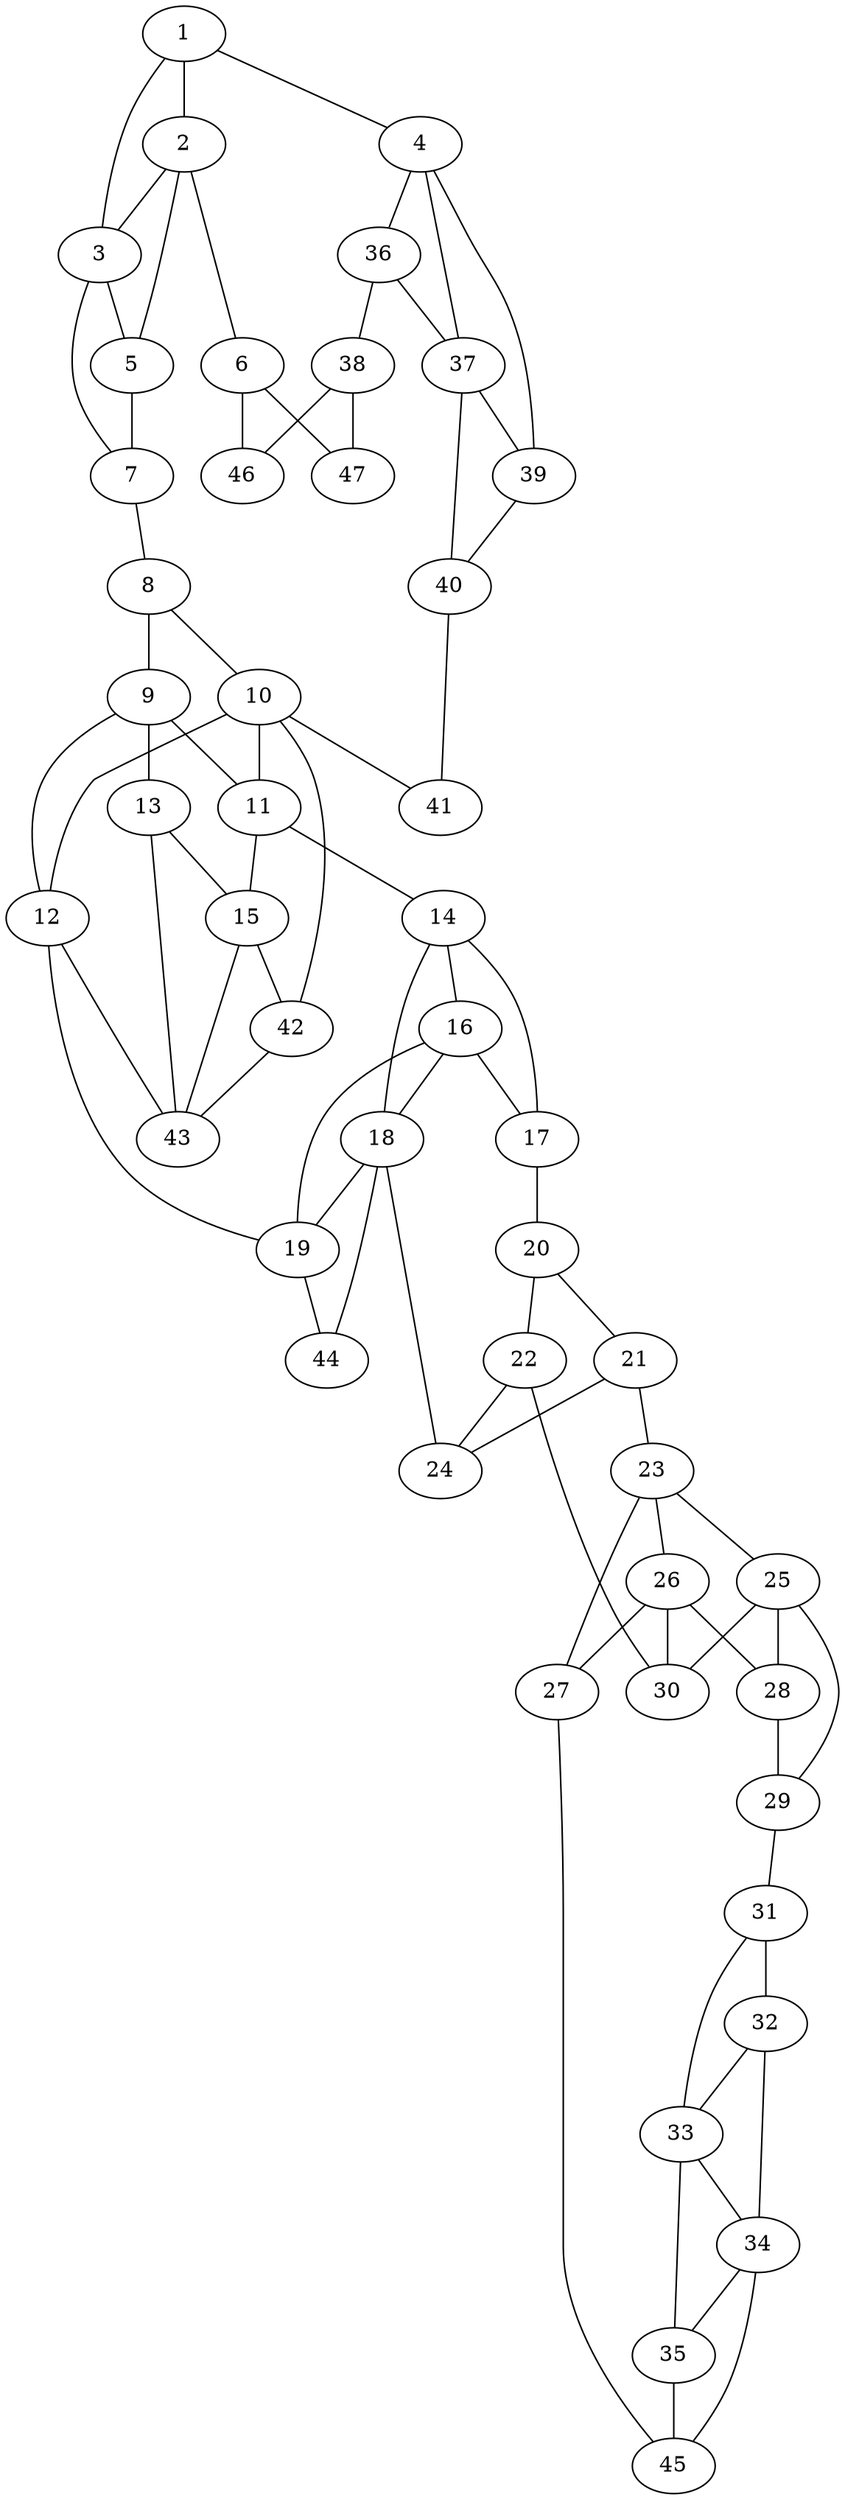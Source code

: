 graph {
1--2;
1--3;
1--4;
2--3;
2--5;
2--6;
3--5;
3--7;
5--7;
7--8;
8--9;
8--10;
9--11;
9--12;
9--13;
11--14;
10--11;
11--15;
14--16;
14--17;
14--18;
16--17;
16--19;
16--18;
17--20;
20--21;
20--22;
21--23;
21--24;
23--25;
23--26;
23--27;
25--28;
25--29;
25--30;
28--29;
26--28;
29--31;
31--32;
31--33;
32--33;
32--34;
33--35;
33--34;
4--36;
36--37;
36--38;
4--37;
4--39;
37--39;
37--40;
39--40;
40--41;
10--41;
10--12;
10--42;
12--19;
12--43;
19--44;
18--19;
18--44;
18--24;
22--24;
22--30;
26--30;
26--27;
27--45;
35--45;
34--45;
34--35;
6--46;
38--46;
6--47;
13--15;
13--43;
15--42;
15--43;
38--47;
42--43;
}
